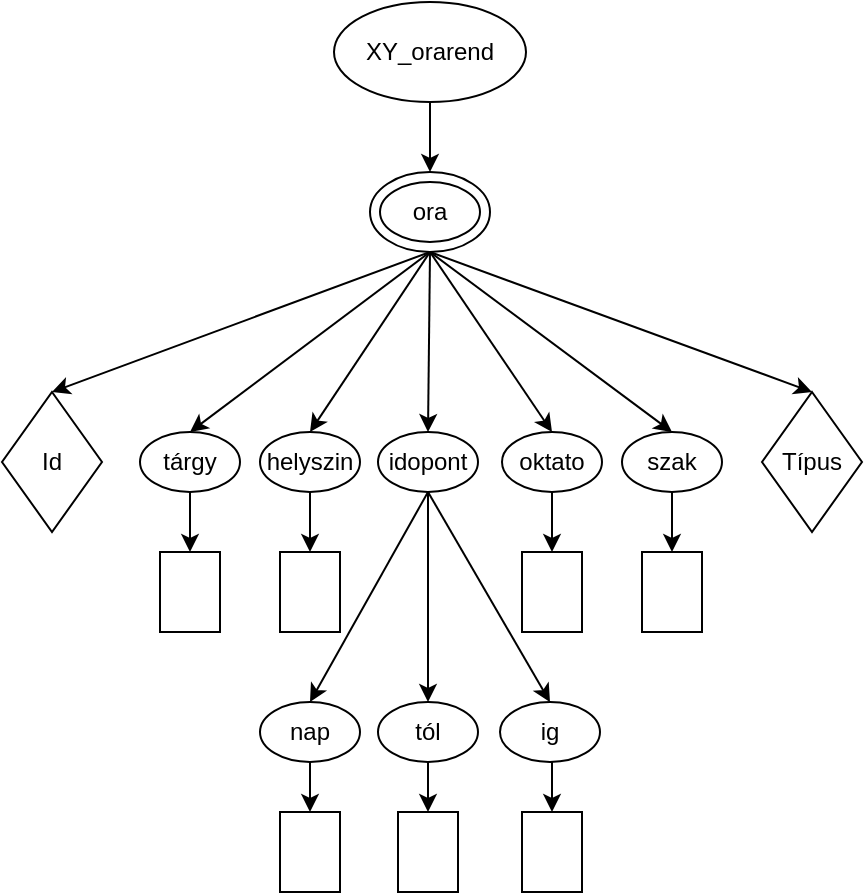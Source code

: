 <mxfile version="28.2.4">
  <diagram name="1 oldal" id="WHaW6EbZxiReuUSH6q5l">
    <mxGraphModel dx="945" dy="524" grid="1" gridSize="10" guides="1" tooltips="1" connect="1" arrows="1" fold="1" page="1" pageScale="1" pageWidth="827" pageHeight="1169" math="0" shadow="0">
      <root>
        <mxCell id="0" />
        <mxCell id="1" parent="0" />
        <mxCell id="aQVWFm8Lheq-TPfID-P6-27" style="edgeStyle=orthogonalEdgeStyle;rounded=0;orthogonalLoop=1;jettySize=auto;html=1;exitX=0.5;exitY=1;exitDx=0;exitDy=0;entryX=0.5;entryY=1;entryDx=0;entryDy=0;" parent="1" source="aQVWFm8Lheq-TPfID-P6-3" target="aQVWFm8Lheq-TPfID-P6-26" edge="1">
          <mxGeometry relative="1" as="geometry" />
        </mxCell>
        <mxCell id="aQVWFm8Lheq-TPfID-P6-3" value="XY_orarend" style="ellipse;whiteSpace=wrap;html=1;" parent="1" vertex="1">
          <mxGeometry x="366" y="10" width="96" height="50" as="geometry" />
        </mxCell>
        <mxCell id="aQVWFm8Lheq-TPfID-P6-4" value="ora" style="ellipse;whiteSpace=wrap;html=1;" parent="1" vertex="1">
          <mxGeometry x="389" y="100" width="50" height="30" as="geometry" />
        </mxCell>
        <mxCell id="aQVWFm8Lheq-TPfID-P6-6" value="" style="rounded=0;whiteSpace=wrap;html=1;rotation=90;" parent="1" vertex="1">
          <mxGeometry x="274" y="290" width="40" height="30" as="geometry" />
        </mxCell>
        <mxCell id="aQVWFm8Lheq-TPfID-P6-16" style="edgeStyle=orthogonalEdgeStyle;rounded=0;orthogonalLoop=1;jettySize=auto;html=1;exitX=0.5;exitY=1;exitDx=0;exitDy=0;entryX=0.5;entryY=0;entryDx=0;entryDy=0;" parent="1" source="aQVWFm8Lheq-TPfID-P6-7" target="aQVWFm8Lheq-TPfID-P6-9" edge="1">
          <mxGeometry relative="1" as="geometry" />
        </mxCell>
        <mxCell id="aQVWFm8Lheq-TPfID-P6-7" value="idopont" style="ellipse;whiteSpace=wrap;html=1;" parent="1" vertex="1">
          <mxGeometry x="388" y="225" width="50" height="30" as="geometry" />
        </mxCell>
        <mxCell id="EK7zSGEFHgDjA-AjLwgN-21" style="edgeStyle=orthogonalEdgeStyle;rounded=0;orthogonalLoop=1;jettySize=auto;html=1;exitX=0.5;exitY=1;exitDx=0;exitDy=0;entryX=0;entryY=0.5;entryDx=0;entryDy=0;" edge="1" parent="1" source="aQVWFm8Lheq-TPfID-P6-8" target="EK7zSGEFHgDjA-AjLwgN-18">
          <mxGeometry relative="1" as="geometry" />
        </mxCell>
        <mxCell id="aQVWFm8Lheq-TPfID-P6-8" value="nap" style="ellipse;whiteSpace=wrap;html=1;" parent="1" vertex="1">
          <mxGeometry x="329" y="360" width="50" height="30" as="geometry" />
        </mxCell>
        <mxCell id="EK7zSGEFHgDjA-AjLwgN-22" style="edgeStyle=orthogonalEdgeStyle;rounded=0;orthogonalLoop=1;jettySize=auto;html=1;exitX=0.5;exitY=1;exitDx=0;exitDy=0;entryX=0;entryY=0.5;entryDx=0;entryDy=0;" edge="1" parent="1" source="aQVWFm8Lheq-TPfID-P6-9" target="EK7zSGEFHgDjA-AjLwgN-19">
          <mxGeometry relative="1" as="geometry" />
        </mxCell>
        <mxCell id="aQVWFm8Lheq-TPfID-P6-9" value="tól" style="ellipse;whiteSpace=wrap;html=1;" parent="1" vertex="1">
          <mxGeometry x="388" y="360" width="50" height="30" as="geometry" />
        </mxCell>
        <mxCell id="EK7zSGEFHgDjA-AjLwgN-23" style="edgeStyle=orthogonalEdgeStyle;rounded=0;orthogonalLoop=1;jettySize=auto;html=1;exitX=0.5;exitY=1;exitDx=0;exitDy=0;entryX=0;entryY=0.5;entryDx=0;entryDy=0;" edge="1" parent="1" source="aQVWFm8Lheq-TPfID-P6-10" target="EK7zSGEFHgDjA-AjLwgN-20">
          <mxGeometry relative="1" as="geometry" />
        </mxCell>
        <mxCell id="aQVWFm8Lheq-TPfID-P6-10" value="ig" style="ellipse;whiteSpace=wrap;html=1;" parent="1" vertex="1">
          <mxGeometry x="449" y="360" width="50" height="30" as="geometry" />
        </mxCell>
        <mxCell id="aQVWFm8Lheq-TPfID-P6-26" value="" style="ellipse;whiteSpace=wrap;html=1;fillColor=none;direction=west;" parent="1" vertex="1">
          <mxGeometry x="384" y="95" width="60" height="40" as="geometry" />
        </mxCell>
        <mxCell id="w3MJ9or88PdQqG62RPLJ-1" value="" style="endArrow=classic;html=1;rounded=0;exitX=0.5;exitY=0;exitDx=0;exitDy=0;entryX=0.5;entryY=0;entryDx=0;entryDy=0;" parent="1" source="aQVWFm8Lheq-TPfID-P6-26" target="aQVWFm8Lheq-TPfID-P6-7" edge="1">
          <mxGeometry width="50" height="50" relative="1" as="geometry">
            <mxPoint x="400" y="270" as="sourcePoint" />
            <mxPoint x="450" y="220" as="targetPoint" />
          </mxGeometry>
        </mxCell>
        <mxCell id="w3MJ9or88PdQqG62RPLJ-6" value="" style="endArrow=classic;html=1;rounded=0;entryX=0.5;entryY=0;entryDx=0;entryDy=0;exitX=0.5;exitY=1;exitDx=0;exitDy=0;" parent="1" source="aQVWFm8Lheq-TPfID-P6-7" target="aQVWFm8Lheq-TPfID-P6-10" edge="1">
          <mxGeometry width="50" height="50" relative="1" as="geometry">
            <mxPoint x="400" y="280" as="sourcePoint" />
            <mxPoint x="450" y="220" as="targetPoint" />
          </mxGeometry>
        </mxCell>
        <mxCell id="w3MJ9or88PdQqG62RPLJ-7" value="" style="endArrow=classic;html=1;rounded=0;entryX=0.5;entryY=0;entryDx=0;entryDy=0;exitX=0.5;exitY=1;exitDx=0;exitDy=0;" parent="1" source="aQVWFm8Lheq-TPfID-P6-7" target="aQVWFm8Lheq-TPfID-P6-8" edge="1">
          <mxGeometry width="50" height="50" relative="1" as="geometry">
            <mxPoint x="410" y="260" as="sourcePoint" />
            <mxPoint x="450" y="220" as="targetPoint" />
          </mxGeometry>
        </mxCell>
        <mxCell id="w3MJ9or88PdQqG62RPLJ-10" value="Id" style="rhombus;whiteSpace=wrap;html=1;" parent="1" vertex="1">
          <mxGeometry x="200" y="205" width="50" height="70" as="geometry" />
        </mxCell>
        <mxCell id="w3MJ9or88PdQqG62RPLJ-11" value="Típus" style="rhombus;whiteSpace=wrap;html=1;" parent="1" vertex="1">
          <mxGeometry x="580" y="205" width="50" height="70" as="geometry" />
        </mxCell>
        <mxCell id="w3MJ9or88PdQqG62RPLJ-12" value="" style="endArrow=classic;html=1;rounded=0;exitX=0.5;exitY=0;exitDx=0;exitDy=0;entryX=0.5;entryY=0;entryDx=0;entryDy=0;" parent="1" source="aQVWFm8Lheq-TPfID-P6-26" target="w3MJ9or88PdQqG62RPLJ-10" edge="1">
          <mxGeometry width="50" height="50" relative="1" as="geometry">
            <mxPoint x="460" y="180" as="sourcePoint" />
            <mxPoint x="340" y="265" as="targetPoint" />
          </mxGeometry>
        </mxCell>
        <mxCell id="w3MJ9or88PdQqG62RPLJ-13" value="" style="endArrow=classic;html=1;rounded=0;exitX=0.5;exitY=0;exitDx=0;exitDy=0;entryX=0.5;entryY=0;entryDx=0;entryDy=0;" parent="1" source="aQVWFm8Lheq-TPfID-P6-26" target="w3MJ9or88PdQqG62RPLJ-11" edge="1">
          <mxGeometry width="50" height="50" relative="1" as="geometry">
            <mxPoint x="500" y="190" as="sourcePoint" />
            <mxPoint x="620" y="275" as="targetPoint" />
          </mxGeometry>
        </mxCell>
        <mxCell id="EK7zSGEFHgDjA-AjLwgN-12" style="edgeStyle=orthogonalEdgeStyle;rounded=0;orthogonalLoop=1;jettySize=auto;html=1;exitX=0.5;exitY=1;exitDx=0;exitDy=0;entryX=0;entryY=0.5;entryDx=0;entryDy=0;" edge="1" parent="1" source="EK7zSGEFHgDjA-AjLwgN-1" target="EK7zSGEFHgDjA-AjLwgN-6">
          <mxGeometry relative="1" as="geometry" />
        </mxCell>
        <mxCell id="EK7zSGEFHgDjA-AjLwgN-1" value="oktato" style="ellipse;whiteSpace=wrap;html=1;" vertex="1" parent="1">
          <mxGeometry x="450" y="225" width="50" height="30" as="geometry" />
        </mxCell>
        <mxCell id="EK7zSGEFHgDjA-AjLwgN-13" style="edgeStyle=orthogonalEdgeStyle;rounded=0;orthogonalLoop=1;jettySize=auto;html=1;exitX=0.5;exitY=1;exitDx=0;exitDy=0;entryX=0;entryY=0.5;entryDx=0;entryDy=0;" edge="1" parent="1" source="EK7zSGEFHgDjA-AjLwgN-2" target="EK7zSGEFHgDjA-AjLwgN-7">
          <mxGeometry relative="1" as="geometry" />
        </mxCell>
        <mxCell id="EK7zSGEFHgDjA-AjLwgN-2" value="szak" style="ellipse;whiteSpace=wrap;html=1;" vertex="1" parent="1">
          <mxGeometry x="510" y="225" width="50" height="30" as="geometry" />
        </mxCell>
        <mxCell id="EK7zSGEFHgDjA-AjLwgN-10" style="edgeStyle=orthogonalEdgeStyle;rounded=0;orthogonalLoop=1;jettySize=auto;html=1;exitX=0.5;exitY=1;exitDx=0;exitDy=0;entryX=0;entryY=0.5;entryDx=0;entryDy=0;" edge="1" parent="1" source="EK7zSGEFHgDjA-AjLwgN-3" target="aQVWFm8Lheq-TPfID-P6-6">
          <mxGeometry relative="1" as="geometry" />
        </mxCell>
        <mxCell id="EK7zSGEFHgDjA-AjLwgN-3" value="tárgy" style="ellipse;whiteSpace=wrap;html=1;" vertex="1" parent="1">
          <mxGeometry x="269" y="225" width="50" height="30" as="geometry" />
        </mxCell>
        <mxCell id="EK7zSGEFHgDjA-AjLwgN-11" style="edgeStyle=orthogonalEdgeStyle;rounded=0;orthogonalLoop=1;jettySize=auto;html=1;exitX=0.5;exitY=1;exitDx=0;exitDy=0;entryX=0;entryY=0.5;entryDx=0;entryDy=0;" edge="1" parent="1" source="EK7zSGEFHgDjA-AjLwgN-4" target="EK7zSGEFHgDjA-AjLwgN-5">
          <mxGeometry relative="1" as="geometry" />
        </mxCell>
        <mxCell id="EK7zSGEFHgDjA-AjLwgN-4" value="helyszin" style="ellipse;whiteSpace=wrap;html=1;" vertex="1" parent="1">
          <mxGeometry x="329" y="225" width="50" height="30" as="geometry" />
        </mxCell>
        <mxCell id="EK7zSGEFHgDjA-AjLwgN-5" value="" style="rounded=0;whiteSpace=wrap;html=1;rotation=90;" vertex="1" parent="1">
          <mxGeometry x="334" y="290" width="40" height="30" as="geometry" />
        </mxCell>
        <mxCell id="EK7zSGEFHgDjA-AjLwgN-6" value="" style="rounded=0;whiteSpace=wrap;html=1;rotation=90;" vertex="1" parent="1">
          <mxGeometry x="455" y="290" width="40" height="30" as="geometry" />
        </mxCell>
        <mxCell id="EK7zSGEFHgDjA-AjLwgN-7" value="" style="rounded=0;whiteSpace=wrap;html=1;rotation=90;" vertex="1" parent="1">
          <mxGeometry x="515" y="290" width="40" height="30" as="geometry" />
        </mxCell>
        <mxCell id="EK7zSGEFHgDjA-AjLwgN-14" value="" style="endArrow=classic;html=1;rounded=0;exitX=0.5;exitY=0;exitDx=0;exitDy=0;entryX=0.5;entryY=0;entryDx=0;entryDy=0;" edge="1" parent="1" source="aQVWFm8Lheq-TPfID-P6-26" target="EK7zSGEFHgDjA-AjLwgN-4">
          <mxGeometry width="50" height="50" relative="1" as="geometry">
            <mxPoint x="370" y="200" as="sourcePoint" />
            <mxPoint x="420" y="150" as="targetPoint" />
          </mxGeometry>
        </mxCell>
        <mxCell id="EK7zSGEFHgDjA-AjLwgN-15" value="" style="endArrow=classic;html=1;rounded=0;entryX=0.5;entryY=0;entryDx=0;entryDy=0;exitX=0.5;exitY=0;exitDx=0;exitDy=0;" edge="1" parent="1" source="aQVWFm8Lheq-TPfID-P6-26" target="EK7zSGEFHgDjA-AjLwgN-3">
          <mxGeometry width="50" height="50" relative="1" as="geometry">
            <mxPoint x="410" y="140" as="sourcePoint" />
            <mxPoint x="360" y="230" as="targetPoint" />
          </mxGeometry>
        </mxCell>
        <mxCell id="EK7zSGEFHgDjA-AjLwgN-16" value="" style="endArrow=classic;html=1;rounded=0;exitX=0.5;exitY=0;exitDx=0;exitDy=0;entryX=0.5;entryY=0;entryDx=0;entryDy=0;" edge="1" parent="1" source="aQVWFm8Lheq-TPfID-P6-26" target="EK7zSGEFHgDjA-AjLwgN-1">
          <mxGeometry width="50" height="50" relative="1" as="geometry">
            <mxPoint x="490" y="160" as="sourcePoint" />
            <mxPoint x="430" y="250" as="targetPoint" />
          </mxGeometry>
        </mxCell>
        <mxCell id="EK7zSGEFHgDjA-AjLwgN-17" value="" style="endArrow=classic;html=1;rounded=0;exitX=0.5;exitY=0;exitDx=0;exitDy=0;entryX=0.5;entryY=0;entryDx=0;entryDy=0;" edge="1" parent="1" source="aQVWFm8Lheq-TPfID-P6-26" target="EK7zSGEFHgDjA-AjLwgN-2">
          <mxGeometry width="50" height="50" relative="1" as="geometry">
            <mxPoint x="550" y="200" as="sourcePoint" />
            <mxPoint x="490" y="290" as="targetPoint" />
          </mxGeometry>
        </mxCell>
        <mxCell id="EK7zSGEFHgDjA-AjLwgN-18" value="" style="rounded=0;whiteSpace=wrap;html=1;rotation=90;" vertex="1" parent="1">
          <mxGeometry x="334" y="420" width="40" height="30" as="geometry" />
        </mxCell>
        <mxCell id="EK7zSGEFHgDjA-AjLwgN-19" value="" style="rounded=0;whiteSpace=wrap;html=1;rotation=90;" vertex="1" parent="1">
          <mxGeometry x="393" y="420" width="40" height="30" as="geometry" />
        </mxCell>
        <mxCell id="EK7zSGEFHgDjA-AjLwgN-20" value="" style="rounded=0;whiteSpace=wrap;html=1;rotation=90;" vertex="1" parent="1">
          <mxGeometry x="455" y="420" width="40" height="30" as="geometry" />
        </mxCell>
      </root>
    </mxGraphModel>
  </diagram>
</mxfile>
